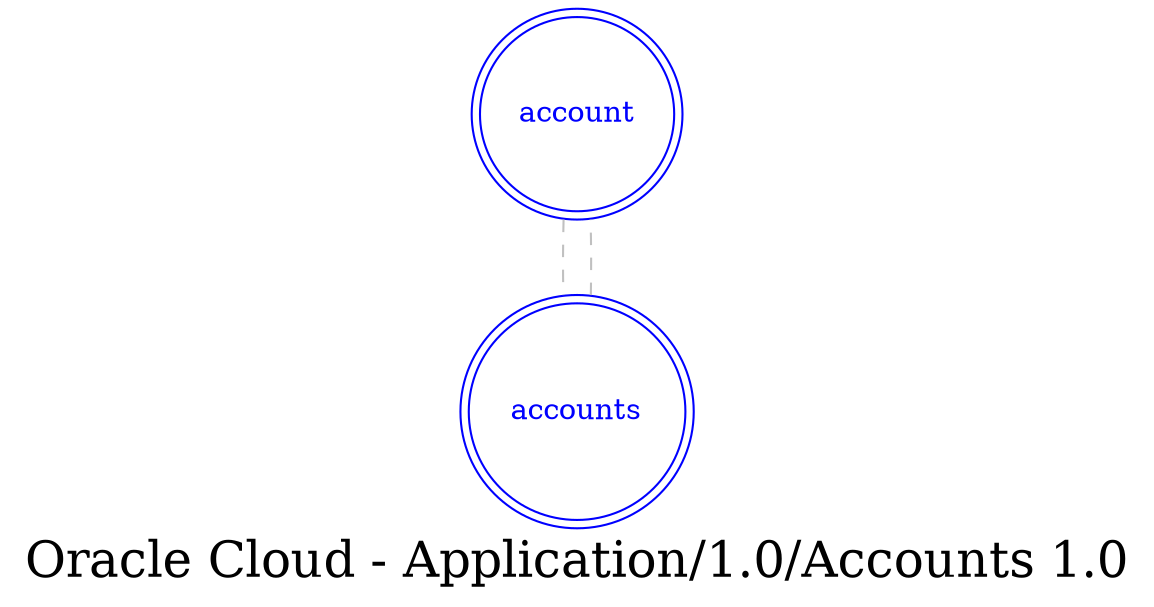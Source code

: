 digraph LexiconGraph {
graph[label="Oracle Cloud - Application/1.0/Accounts 1.0", fontsize=24]
splines=true
"account" [color=blue, fontcolor=blue, shape=doublecircle]
"accounts" [color=blue, fontcolor=blue, shape=doublecircle]
"accounts" -> "account" [color=grey, fontcolor=grey, arrowhead=none, arrowtail=none, style=dashed]
"account" -> "accounts" [color=grey, fontcolor=grey, arrowhead=none, arrowtail=none, style=dashed]
}

